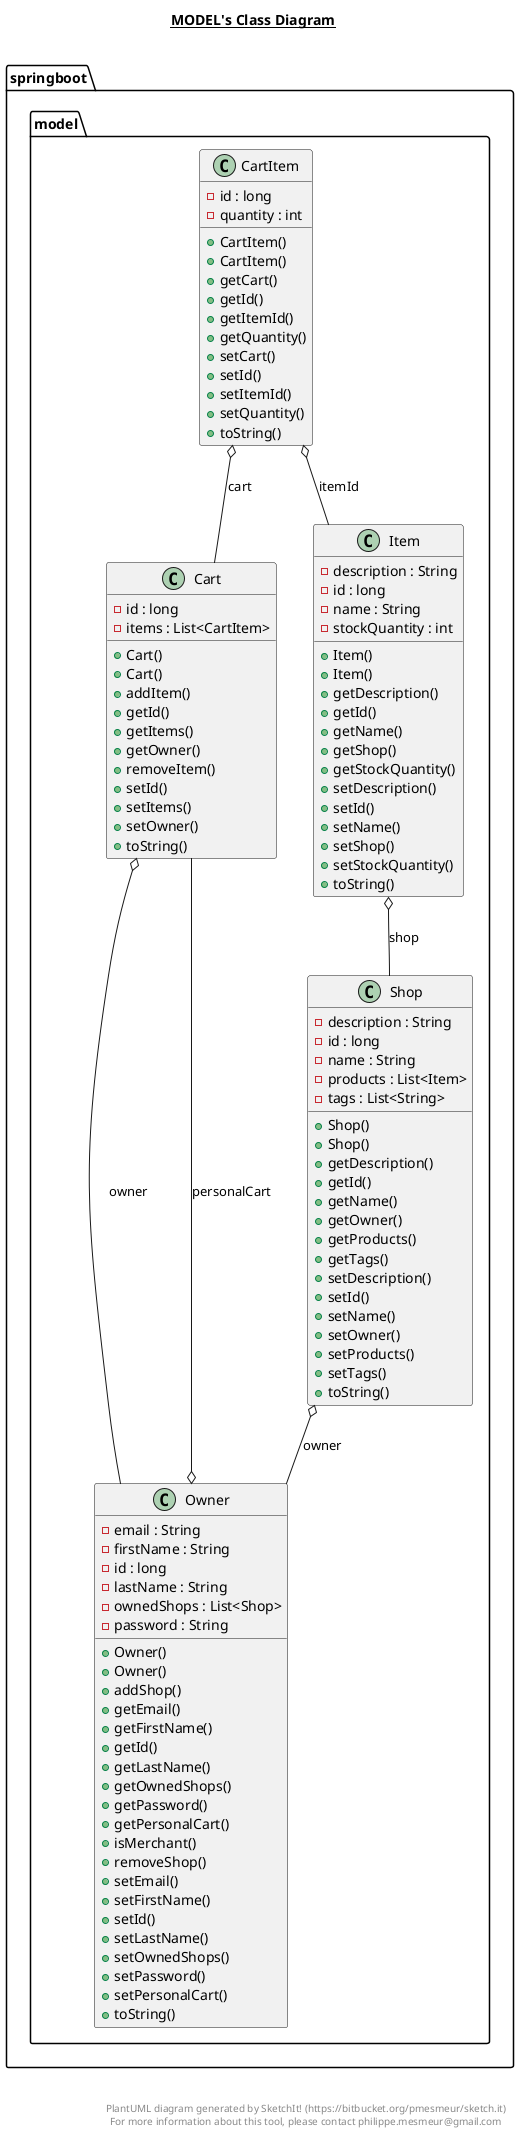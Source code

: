 @startuml

title __MODEL's Class Diagram__\n

  namespace springboot {
    namespace model {
      class springboot.model.Cart {
          - id : long
          - items : List<CartItem>
          + Cart()
          + Cart()
          + addItem()
          + getId()
          + getItems()
          + getOwner()
          + removeItem()
          + setId()
          + setItems()
          + setOwner()
          + toString()
      }
    }
  }
  

  namespace springboot {
    namespace model {
      class springboot.model.CartItem {
          - id : long
          - quantity : int
          + CartItem()
          + CartItem()
          + getCart()
          + getId()
          + getItemId()
          + getQuantity()
          + setCart()
          + setId()
          + setItemId()
          + setQuantity()
          + toString()
      }
    }
  }
  

  namespace springboot {
    namespace model {
      class springboot.model.Item {
          - description : String
          - id : long
          - name : String
          - stockQuantity : int
          + Item()
          + Item()
          + getDescription()
          + getId()
          + getName()
          + getShop()
          + getStockQuantity()
          + setDescription()
          + setId()
          + setName()
          + setShop()
          + setStockQuantity()
          + toString()
      }
    }
  }
  

  namespace springboot {
    namespace model {
      class springboot.model.Owner {
          - email : String
          - firstName : String
          - id : long
          - lastName : String
          - ownedShops : List<Shop>
          - password : String
          + Owner()
          + Owner()
          + addShop()
          + getEmail()
          + getFirstName()
          + getId()
          + getLastName()
          + getOwnedShops()
          + getPassword()
          + getPersonalCart()
          + isMerchant()
          + removeShop()
          + setEmail()
          + setFirstName()
          + setId()
          + setLastName()
          + setOwnedShops()
          + setPassword()
          + setPersonalCart()
          + toString()
      }
    }
  }
  

  namespace springboot {
    namespace model {
      class springboot.model.Shop {
          - description : String
          - id : long
          - name : String
          - products : List<Item>
          - tags : List<String>
          + Shop()
          + Shop()
          + getDescription()
          + getId()
          + getName()
          + getOwner()
          + getProducts()
          + getTags()
          + setDescription()
          + setId()
          + setName()
          + setOwner()
          + setProducts()
          + setTags()
          + toString()
      }
    }
  }
  

  springboot.model.Cart o-- springboot.model.Owner : owner
  springboot.model.CartItem o-- springboot.model.Cart : cart
  springboot.model.CartItem o-- springboot.model.Item : itemId
  springboot.model.Item o-- springboot.model.Shop : shop
  springboot.model.Owner o-- springboot.model.Cart : personalCart
  springboot.model.Shop o-- springboot.model.Owner : owner


right footer


PlantUML diagram generated by SketchIt! (https://bitbucket.org/pmesmeur/sketch.it)
For more information about this tool, please contact philippe.mesmeur@gmail.com
endfooter

@enduml
